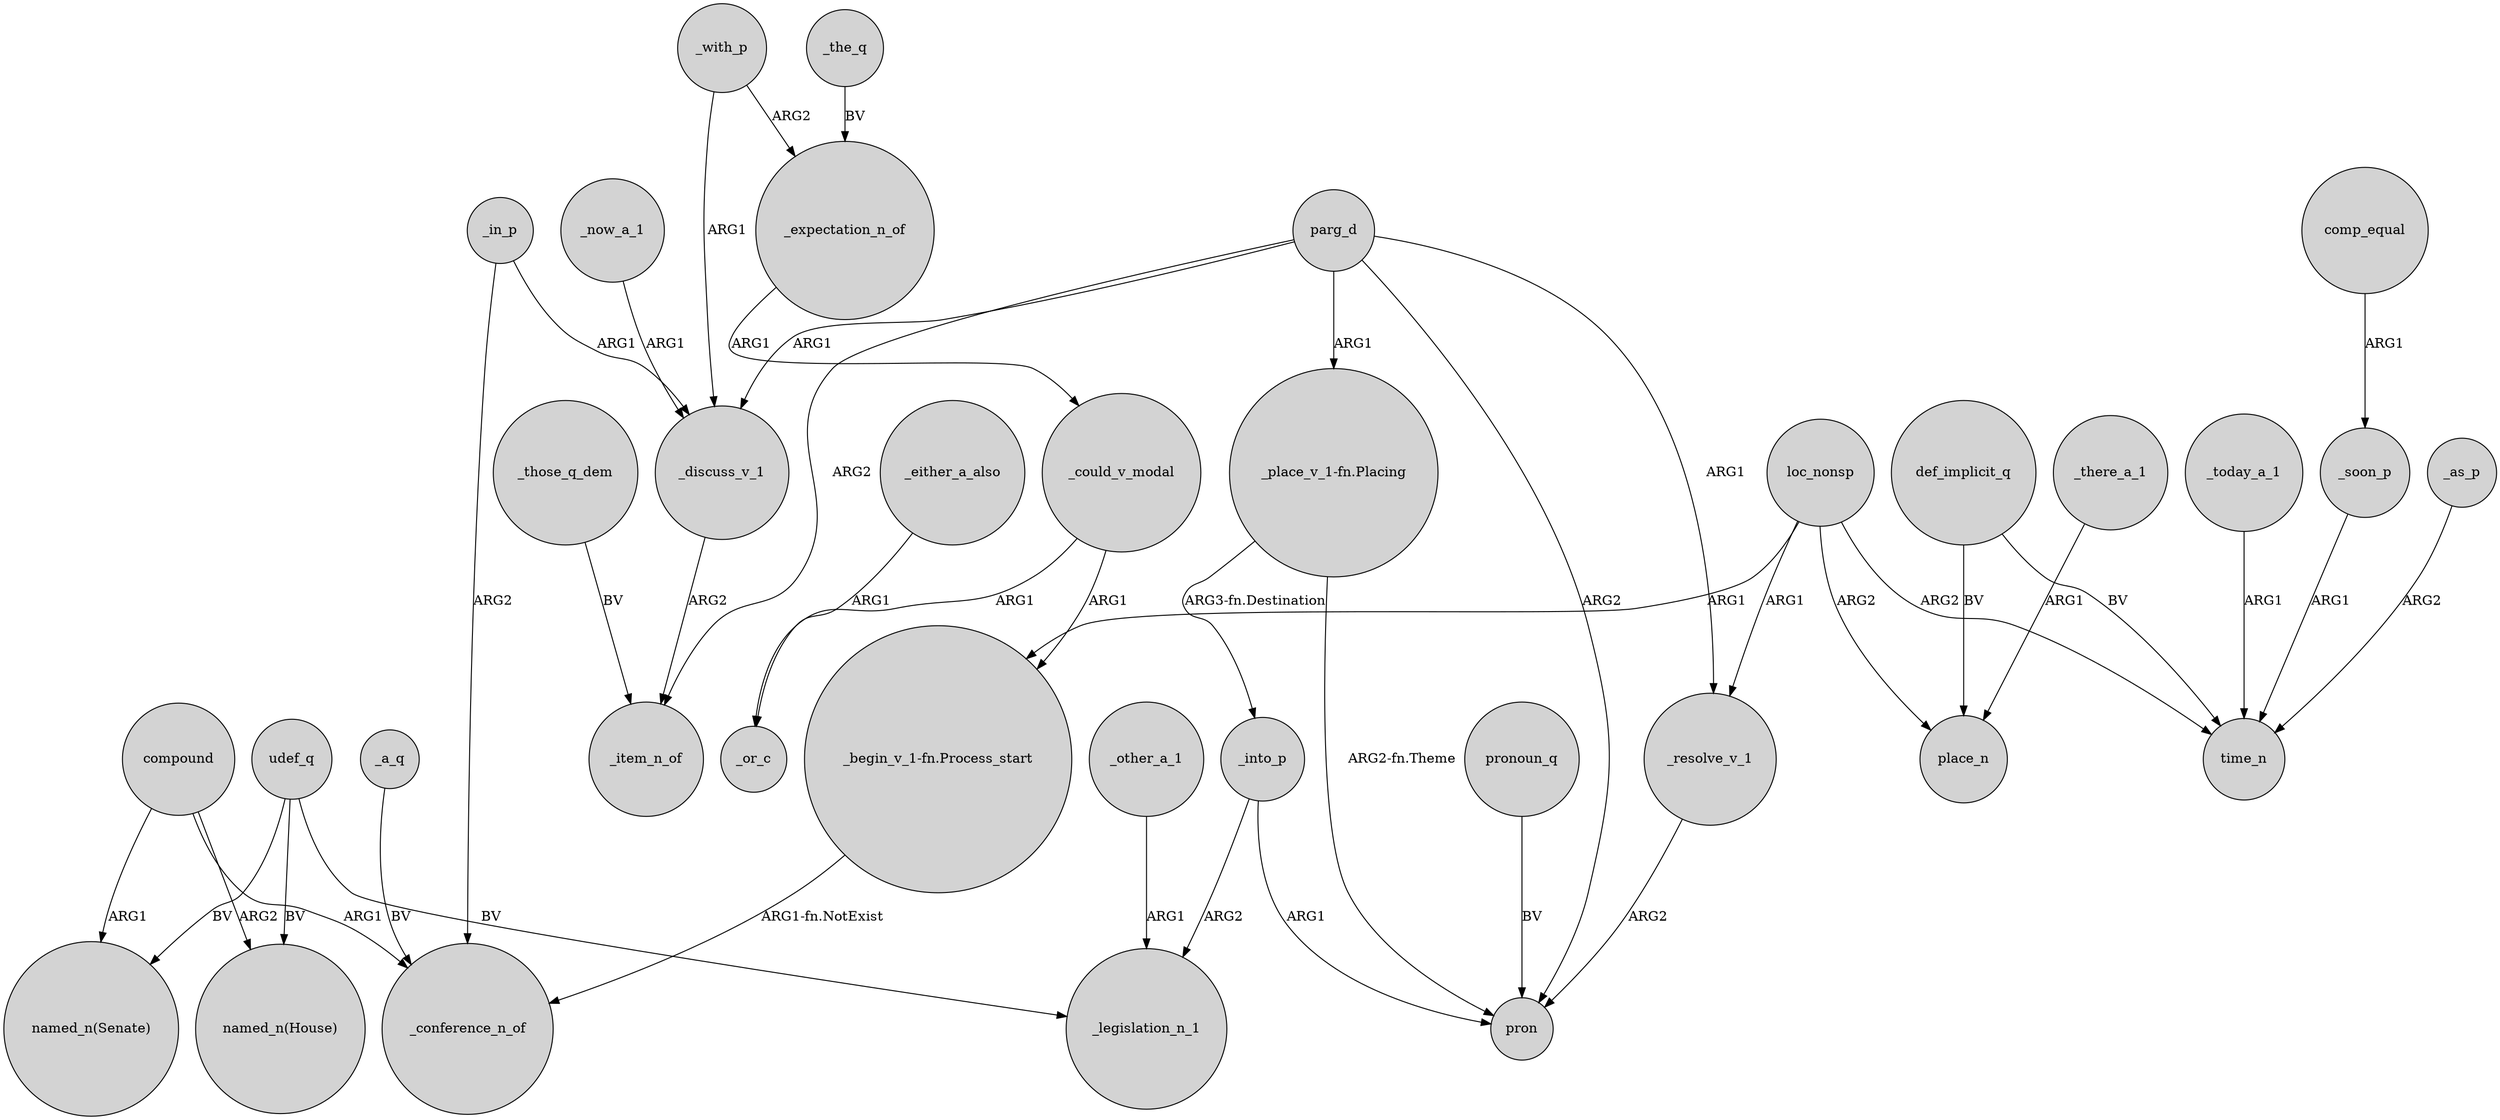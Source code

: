digraph {
	node [shape=circle style=filled]
	udef_q -> "named_n(House)" [label=BV]
	_other_a_1 -> _legislation_n_1 [label=ARG1]
	_with_p -> _expectation_n_of [label=ARG2]
	parg_d -> "_place_v_1-fn.Placing" [label=ARG1]
	parg_d -> _item_n_of [label=ARG2]
	_today_a_1 -> time_n [label=ARG1]
	_either_a_also -> _or_c [label=ARG1]
	_a_q -> _conference_n_of [label=BV]
	_expectation_n_of -> _could_v_modal [label=ARG1]
	compound -> _conference_n_of [label=ARG1]
	"_place_v_1-fn.Placing" -> pron [label="ARG2-fn.Theme"]
	_the_q -> _expectation_n_of [label=BV]
	_in_p -> _discuss_v_1 [label=ARG1]
	_could_v_modal -> "_begin_v_1-fn.Process_start" [label=ARG1]
	def_implicit_q -> place_n [label=BV]
	loc_nonsp -> time_n [label=ARG2]
	comp_equal -> _soon_p [label=ARG1]
	parg_d -> pron [label=ARG2]
	_could_v_modal -> _or_c [label=ARG1]
	pronoun_q -> pron [label=BV]
	_those_q_dem -> _item_n_of [label=BV]
	_discuss_v_1 -> _item_n_of [label=ARG2]
	parg_d -> _discuss_v_1 [label=ARG1]
	"_place_v_1-fn.Placing" -> _into_p [label="ARG3-fn.Destination"]
	_in_p -> _conference_n_of [label=ARG2]
	compound -> "named_n(House)" [label=ARG2]
	loc_nonsp -> _resolve_v_1 [label=ARG1]
	udef_q -> "named_n(Senate)" [label=BV]
	"_begin_v_1-fn.Process_start" -> _conference_n_of [label="ARG1-fn.NotExist"]
	loc_nonsp -> place_n [label=ARG2]
	compound -> "named_n(Senate)" [label=ARG1]
	udef_q -> _legislation_n_1 [label=BV]
	_soon_p -> time_n [label=ARG1]
	_resolve_v_1 -> pron [label=ARG2]
	parg_d -> _resolve_v_1 [label=ARG1]
	_with_p -> _discuss_v_1 [label=ARG1]
	loc_nonsp -> "_begin_v_1-fn.Process_start" [label=ARG1]
	_now_a_1 -> _discuss_v_1 [label=ARG1]
	_there_a_1 -> place_n [label=ARG1]
	_into_p -> pron [label=ARG1]
	_into_p -> _legislation_n_1 [label=ARG2]
	def_implicit_q -> time_n [label=BV]
	_as_p -> time_n [label=ARG2]
}
